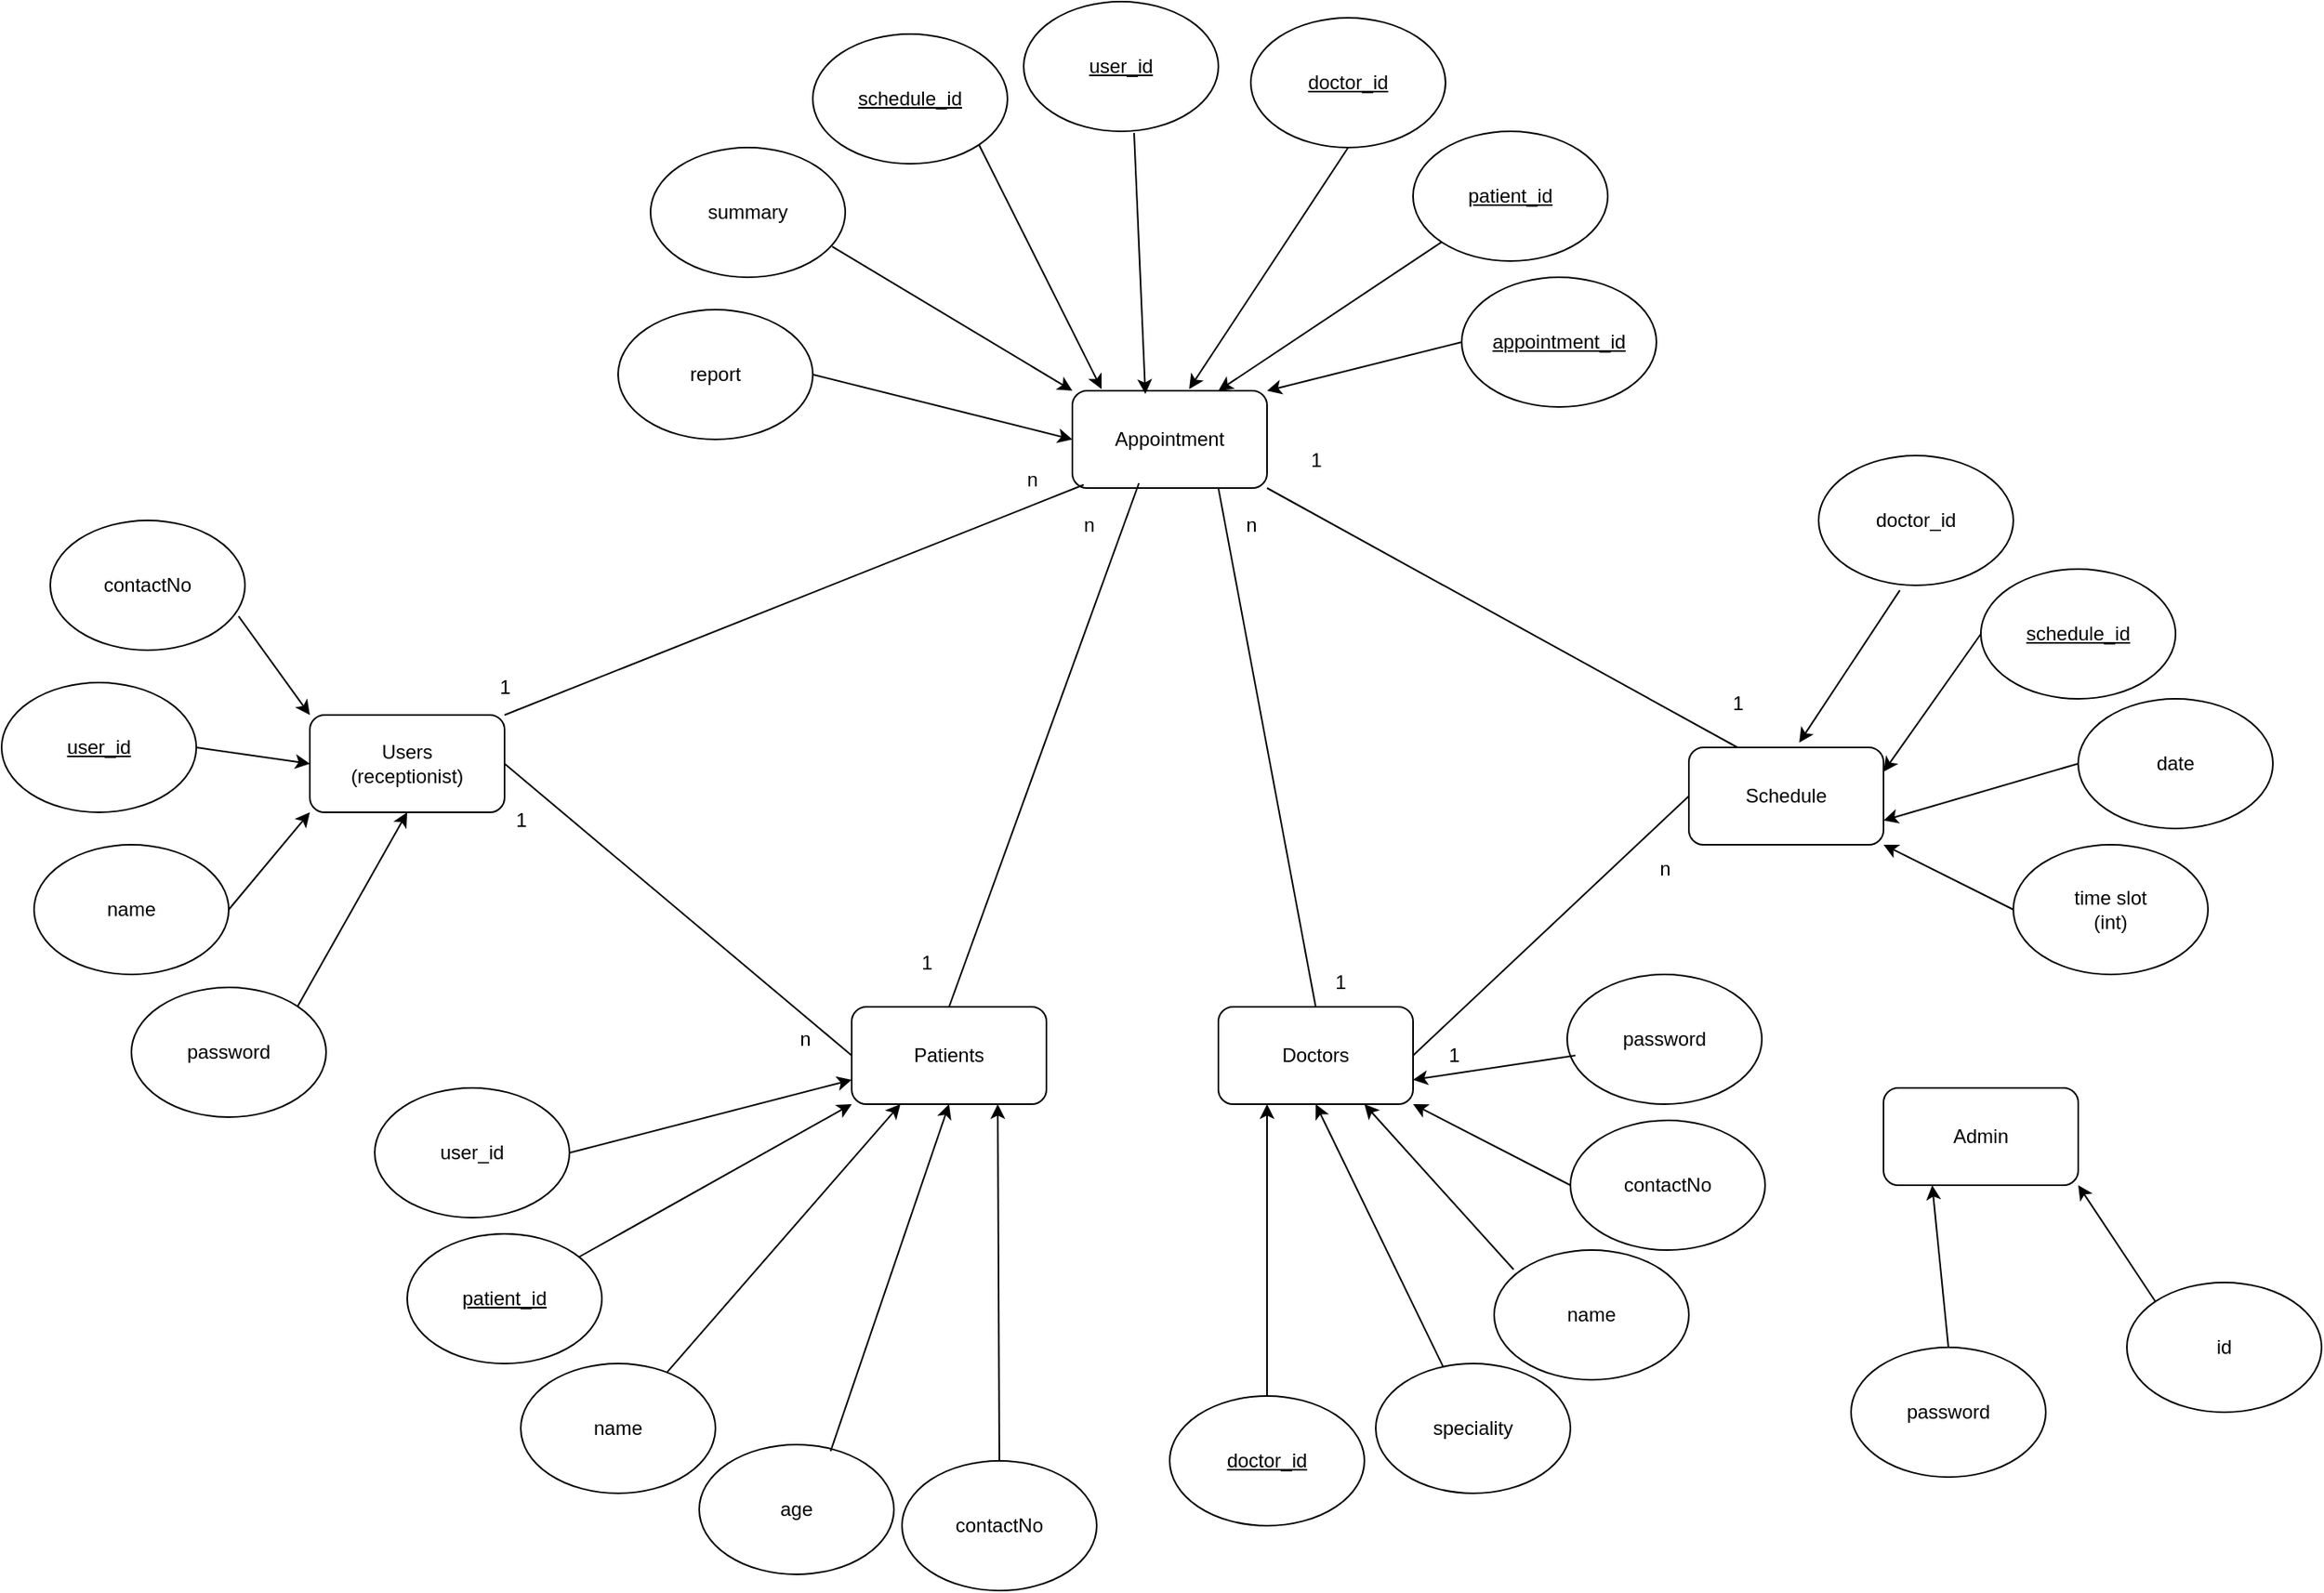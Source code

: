 <mxfile version="24.7.7">
  <diagram name="Page-1" id="tX0GcUoLAsVhllJjicZS">
    <mxGraphModel dx="2261" dy="799" grid="1" gridSize="10" guides="1" tooltips="1" connect="1" arrows="1" fold="1" page="1" pageScale="1" pageWidth="827" pageHeight="1169" math="0" shadow="0">
      <root>
        <mxCell id="0" />
        <mxCell id="1" parent="0" />
        <mxCell id="98bV3qOC04BYmBuGV0b9-18" value="Appointment" style="rounded=1;whiteSpace=wrap;html=1;" vertex="1" parent="1">
          <mxGeometry x="400" y="400" width="120" height="60" as="geometry" />
        </mxCell>
        <mxCell id="98bV3qOC04BYmBuGV0b9-19" value="&lt;u&gt;user_id&lt;/u&gt;" style="ellipse;whiteSpace=wrap;html=1;" vertex="1" parent="1">
          <mxGeometry x="370" y="160" width="120" height="80" as="geometry" />
        </mxCell>
        <mxCell id="98bV3qOC04BYmBuGV0b9-20" value="&lt;u&gt;patient_id&lt;/u&gt;" style="ellipse;whiteSpace=wrap;html=1;" vertex="1" parent="1">
          <mxGeometry x="610" y="240" width="120" height="80" as="geometry" />
        </mxCell>
        <mxCell id="98bV3qOC04BYmBuGV0b9-21" value="&lt;u&gt;doctor_id&lt;/u&gt;" style="ellipse;whiteSpace=wrap;html=1;" vertex="1" parent="1">
          <mxGeometry x="510" y="170" width="120" height="80" as="geometry" />
        </mxCell>
        <mxCell id="98bV3qOC04BYmBuGV0b9-24" value="&lt;u&gt;appointment_id&lt;/u&gt;" style="ellipse;whiteSpace=wrap;html=1;" vertex="1" parent="1">
          <mxGeometry x="640" y="330" width="120" height="80" as="geometry" />
        </mxCell>
        <mxCell id="98bV3qOC04BYmBuGV0b9-28" value="" style="endArrow=classic;html=1;rounded=0;exitX=0.567;exitY=1.013;exitDx=0;exitDy=0;exitPerimeter=0;entryX=0.375;entryY=0.033;entryDx=0;entryDy=0;entryPerimeter=0;" edge="1" parent="1" source="98bV3qOC04BYmBuGV0b9-19" target="98bV3qOC04BYmBuGV0b9-18">
          <mxGeometry width="50" height="50" relative="1" as="geometry">
            <mxPoint x="410" y="340" as="sourcePoint" />
            <mxPoint x="460" y="290" as="targetPoint" />
          </mxGeometry>
        </mxCell>
        <mxCell id="98bV3qOC04BYmBuGV0b9-29" value="" style="endArrow=classic;html=1;rounded=0;exitX=0.5;exitY=1;exitDx=0;exitDy=0;entryX=0.6;entryY=-0.017;entryDx=0;entryDy=0;entryPerimeter=0;" edge="1" parent="1" source="98bV3qOC04BYmBuGV0b9-21" target="98bV3qOC04BYmBuGV0b9-18">
          <mxGeometry width="50" height="50" relative="1" as="geometry">
            <mxPoint x="420" y="350" as="sourcePoint" />
            <mxPoint x="470" y="300" as="targetPoint" />
          </mxGeometry>
        </mxCell>
        <mxCell id="98bV3qOC04BYmBuGV0b9-30" value="" style="endArrow=classic;html=1;rounded=0;exitX=0;exitY=1;exitDx=0;exitDy=0;entryX=0.75;entryY=0;entryDx=0;entryDy=0;" edge="1" parent="1" source="98bV3qOC04BYmBuGV0b9-20" target="98bV3qOC04BYmBuGV0b9-18">
          <mxGeometry width="50" height="50" relative="1" as="geometry">
            <mxPoint x="430" y="360" as="sourcePoint" />
            <mxPoint x="480" y="310" as="targetPoint" />
          </mxGeometry>
        </mxCell>
        <mxCell id="98bV3qOC04BYmBuGV0b9-31" value="" style="endArrow=classic;html=1;rounded=0;entryX=1;entryY=0;entryDx=0;entryDy=0;exitX=0;exitY=0.5;exitDx=0;exitDy=0;" edge="1" parent="1" source="98bV3qOC04BYmBuGV0b9-24" target="98bV3qOC04BYmBuGV0b9-18">
          <mxGeometry width="50" height="50" relative="1" as="geometry">
            <mxPoint x="440" y="370" as="sourcePoint" />
            <mxPoint x="490" y="320" as="targetPoint" />
          </mxGeometry>
        </mxCell>
        <mxCell id="98bV3qOC04BYmBuGV0b9-32" value="Users&lt;div&gt;(receptionist)&lt;/div&gt;" style="rounded=1;whiteSpace=wrap;html=1;" vertex="1" parent="1">
          <mxGeometry x="-70" y="600" width="120" height="60" as="geometry" />
        </mxCell>
        <mxCell id="98bV3qOC04BYmBuGV0b9-33" value="Patients" style="rounded=1;whiteSpace=wrap;html=1;" vertex="1" parent="1">
          <mxGeometry x="264" y="780" width="120" height="60" as="geometry" />
        </mxCell>
        <mxCell id="98bV3qOC04BYmBuGV0b9-34" value="Doctors" style="rounded=1;whiteSpace=wrap;html=1;" vertex="1" parent="1">
          <mxGeometry x="490" y="780" width="120" height="60" as="geometry" />
        </mxCell>
        <mxCell id="98bV3qOC04BYmBuGV0b9-39" value="Schedule" style="rounded=1;whiteSpace=wrap;html=1;" vertex="1" parent="1">
          <mxGeometry x="780" y="620" width="120" height="60" as="geometry" />
        </mxCell>
        <mxCell id="98bV3qOC04BYmBuGV0b9-41" value="&lt;u&gt;schedule_id&lt;/u&gt;" style="ellipse;whiteSpace=wrap;html=1;" vertex="1" parent="1">
          <mxGeometry x="960" y="510" width="120" height="80" as="geometry" />
        </mxCell>
        <mxCell id="98bV3qOC04BYmBuGV0b9-42" value="" style="endArrow=classic;html=1;rounded=0;exitX=0;exitY=0.5;exitDx=0;exitDy=0;entryX=1;entryY=0.25;entryDx=0;entryDy=0;" edge="1" parent="1" source="98bV3qOC04BYmBuGV0b9-41" target="98bV3qOC04BYmBuGV0b9-39">
          <mxGeometry width="50" height="50" relative="1" as="geometry">
            <mxPoint x="510" y="540" as="sourcePoint" />
            <mxPoint x="560" y="490" as="targetPoint" />
          </mxGeometry>
        </mxCell>
        <mxCell id="98bV3qOC04BYmBuGV0b9-43" value="&lt;div&gt;time slot&lt;/div&gt;(int)" style="ellipse;whiteSpace=wrap;html=1;" vertex="1" parent="1">
          <mxGeometry x="980" y="680" width="120" height="80" as="geometry" />
        </mxCell>
        <mxCell id="98bV3qOC04BYmBuGV0b9-44" value="date" style="ellipse;whiteSpace=wrap;html=1;" vertex="1" parent="1">
          <mxGeometry x="1020" y="590" width="120" height="80" as="geometry" />
        </mxCell>
        <mxCell id="98bV3qOC04BYmBuGV0b9-45" value="" style="endArrow=classic;html=1;rounded=0;exitX=0;exitY=0.5;exitDx=0;exitDy=0;entryX=1;entryY=0.75;entryDx=0;entryDy=0;" edge="1" parent="1" source="98bV3qOC04BYmBuGV0b9-44" target="98bV3qOC04BYmBuGV0b9-39">
          <mxGeometry width="50" height="50" relative="1" as="geometry">
            <mxPoint x="604" y="900" as="sourcePoint" />
            <mxPoint x="614" y="980" as="targetPoint" />
          </mxGeometry>
        </mxCell>
        <mxCell id="98bV3qOC04BYmBuGV0b9-46" value="" style="endArrow=classic;html=1;rounded=0;exitX=0;exitY=0.5;exitDx=0;exitDy=0;entryX=1;entryY=1;entryDx=0;entryDy=0;" edge="1" parent="1" source="98bV3qOC04BYmBuGV0b9-43" target="98bV3qOC04BYmBuGV0b9-39">
          <mxGeometry width="50" height="50" relative="1" as="geometry">
            <mxPoint x="614" y="910" as="sourcePoint" />
            <mxPoint x="584" y="680" as="targetPoint" />
          </mxGeometry>
        </mxCell>
        <mxCell id="98bV3qOC04BYmBuGV0b9-47" value="&lt;u&gt;schedule_id&lt;/u&gt;" style="ellipse;whiteSpace=wrap;html=1;" vertex="1" parent="1">
          <mxGeometry x="240" y="180" width="120" height="80" as="geometry" />
        </mxCell>
        <mxCell id="98bV3qOC04BYmBuGV0b9-48" value="" style="endArrow=classic;html=1;rounded=0;exitX=1;exitY=1;exitDx=0;exitDy=0;entryX=0.15;entryY=-0.017;entryDx=0;entryDy=0;entryPerimeter=0;" edge="1" parent="1" source="98bV3qOC04BYmBuGV0b9-47" target="98bV3qOC04BYmBuGV0b9-18">
          <mxGeometry width="50" height="50" relative="1" as="geometry">
            <mxPoint x="390" y="460" as="sourcePoint" />
            <mxPoint x="440" y="410" as="targetPoint" />
          </mxGeometry>
        </mxCell>
        <mxCell id="98bV3qOC04BYmBuGV0b9-49" value="" style="endArrow=none;html=1;rounded=0;exitX=1;exitY=0;exitDx=0;exitDy=0;entryX=0.058;entryY=0.967;entryDx=0;entryDy=0;entryPerimeter=0;" edge="1" parent="1" source="98bV3qOC04BYmBuGV0b9-32" target="98bV3qOC04BYmBuGV0b9-18">
          <mxGeometry width="50" height="50" relative="1" as="geometry">
            <mxPoint x="390" y="580" as="sourcePoint" />
            <mxPoint x="440" y="530" as="targetPoint" />
          </mxGeometry>
        </mxCell>
        <mxCell id="98bV3qOC04BYmBuGV0b9-50" value="" style="endArrow=none;html=1;rounded=0;exitX=0.5;exitY=0;exitDx=0;exitDy=0;entryX=0.342;entryY=0.95;entryDx=0;entryDy=0;entryPerimeter=0;" edge="1" parent="1" source="98bV3qOC04BYmBuGV0b9-33" target="98bV3qOC04BYmBuGV0b9-18">
          <mxGeometry width="50" height="50" relative="1" as="geometry">
            <mxPoint x="390" y="580" as="sourcePoint" />
            <mxPoint x="440" y="530" as="targetPoint" />
          </mxGeometry>
        </mxCell>
        <mxCell id="98bV3qOC04BYmBuGV0b9-51" value="" style="endArrow=none;html=1;rounded=0;exitX=0.25;exitY=0;exitDx=0;exitDy=0;entryX=1;entryY=1;entryDx=0;entryDy=0;" edge="1" parent="1" source="98bV3qOC04BYmBuGV0b9-39" target="98bV3qOC04BYmBuGV0b9-18">
          <mxGeometry width="50" height="50" relative="1" as="geometry">
            <mxPoint x="390" y="580" as="sourcePoint" />
            <mxPoint x="440" y="530" as="targetPoint" />
          </mxGeometry>
        </mxCell>
        <mxCell id="98bV3qOC04BYmBuGV0b9-52" value="" style="endArrow=none;html=1;rounded=0;exitX=0.5;exitY=0;exitDx=0;exitDy=0;entryX=0.75;entryY=1;entryDx=0;entryDy=0;" edge="1" parent="1" source="98bV3qOC04BYmBuGV0b9-34" target="98bV3qOC04BYmBuGV0b9-18">
          <mxGeometry width="50" height="50" relative="1" as="geometry">
            <mxPoint x="390" y="580" as="sourcePoint" />
            <mxPoint x="440" y="530" as="targetPoint" />
          </mxGeometry>
        </mxCell>
        <mxCell id="98bV3qOC04BYmBuGV0b9-54" value="doctor_id" style="ellipse;whiteSpace=wrap;html=1;" vertex="1" parent="1">
          <mxGeometry x="860" y="440" width="120" height="80" as="geometry" />
        </mxCell>
        <mxCell id="98bV3qOC04BYmBuGV0b9-55" value="" style="endArrow=classic;html=1;rounded=0;exitX=0.417;exitY=1.038;exitDx=0;exitDy=0;entryX=0.567;entryY=-0.05;entryDx=0;entryDy=0;exitPerimeter=0;entryPerimeter=0;" edge="1" parent="1" source="98bV3qOC04BYmBuGV0b9-54" target="98bV3qOC04BYmBuGV0b9-39">
          <mxGeometry width="50" height="50" relative="1" as="geometry">
            <mxPoint x="510" y="560" as="sourcePoint" />
            <mxPoint x="560" y="510" as="targetPoint" />
          </mxGeometry>
        </mxCell>
        <mxCell id="98bV3qOC04BYmBuGV0b9-56" value="" style="endArrow=none;html=1;rounded=0;exitX=1;exitY=0.5;exitDx=0;exitDy=0;entryX=0;entryY=0.5;entryDx=0;entryDy=0;" edge="1" parent="1" source="98bV3qOC04BYmBuGV0b9-34" target="98bV3qOC04BYmBuGV0b9-39">
          <mxGeometry width="50" height="50" relative="1" as="geometry">
            <mxPoint x="730" y="580" as="sourcePoint" />
            <mxPoint x="780" y="530" as="targetPoint" />
          </mxGeometry>
        </mxCell>
        <mxCell id="98bV3qOC04BYmBuGV0b9-57" value="Admin" style="rounded=1;whiteSpace=wrap;html=1;" vertex="1" parent="1">
          <mxGeometry x="900" y="830" width="120" height="60" as="geometry" />
        </mxCell>
        <mxCell id="98bV3qOC04BYmBuGV0b9-63" value="summary" style="ellipse;whiteSpace=wrap;html=1;" vertex="1" parent="1">
          <mxGeometry x="140" y="250" width="120" height="80" as="geometry" />
        </mxCell>
        <mxCell id="98bV3qOC04BYmBuGV0b9-64" value="" style="endArrow=classic;html=1;rounded=0;exitX=0.933;exitY=0.763;exitDx=0;exitDy=0;exitPerimeter=0;entryX=0;entryY=0;entryDx=0;entryDy=0;" edge="1" parent="1" source="98bV3qOC04BYmBuGV0b9-63" target="98bV3qOC04BYmBuGV0b9-18">
          <mxGeometry width="50" height="50" relative="1" as="geometry">
            <mxPoint x="710" y="530" as="sourcePoint" />
            <mxPoint x="390" y="400" as="targetPoint" />
          </mxGeometry>
        </mxCell>
        <mxCell id="98bV3qOC04BYmBuGV0b9-65" value="report" style="ellipse;whiteSpace=wrap;html=1;" vertex="1" parent="1">
          <mxGeometry x="120" y="350" width="120" height="80" as="geometry" />
        </mxCell>
        <mxCell id="98bV3qOC04BYmBuGV0b9-66" value="" style="endArrow=classic;html=1;rounded=0;exitX=1;exitY=0.5;exitDx=0;exitDy=0;entryX=0;entryY=0.5;entryDx=0;entryDy=0;" edge="1" parent="1" source="98bV3qOC04BYmBuGV0b9-65" target="98bV3qOC04BYmBuGV0b9-18">
          <mxGeometry width="50" height="50" relative="1" as="geometry">
            <mxPoint x="710" y="530" as="sourcePoint" />
            <mxPoint x="760" y="480" as="targetPoint" />
          </mxGeometry>
        </mxCell>
        <mxCell id="98bV3qOC04BYmBuGV0b9-67" value="" style="endArrow=none;html=1;rounded=0;exitX=1;exitY=0.5;exitDx=0;exitDy=0;entryX=0;entryY=0.5;entryDx=0;entryDy=0;" edge="1" parent="1" source="98bV3qOC04BYmBuGV0b9-32" target="98bV3qOC04BYmBuGV0b9-33">
          <mxGeometry width="50" height="50" relative="1" as="geometry">
            <mxPoint x="570" y="570" as="sourcePoint" />
            <mxPoint x="620" y="520" as="targetPoint" />
          </mxGeometry>
        </mxCell>
        <mxCell id="98bV3qOC04BYmBuGV0b9-79" value="&lt;u&gt;user_id&lt;/u&gt;" style="ellipse;whiteSpace=wrap;html=1;" vertex="1" parent="1">
          <mxGeometry x="-260" y="580" width="120" height="80" as="geometry" />
        </mxCell>
        <mxCell id="98bV3qOC04BYmBuGV0b9-80" value="name" style="ellipse;whiteSpace=wrap;html=1;" vertex="1" parent="1">
          <mxGeometry x="-240" y="680" width="120" height="80" as="geometry" />
        </mxCell>
        <mxCell id="98bV3qOC04BYmBuGV0b9-82" value="" style="endArrow=classic;html=1;rounded=0;exitX=1;exitY=0.5;exitDx=0;exitDy=0;entryX=0;entryY=0.5;entryDx=0;entryDy=0;" edge="1" parent="1" source="98bV3qOC04BYmBuGV0b9-79" target="98bV3qOC04BYmBuGV0b9-32">
          <mxGeometry width="50" height="50" relative="1" as="geometry">
            <mxPoint x="310" y="640" as="sourcePoint" />
            <mxPoint x="360" y="590" as="targetPoint" />
          </mxGeometry>
        </mxCell>
        <mxCell id="98bV3qOC04BYmBuGV0b9-83" value="" style="endArrow=classic;html=1;rounded=0;exitX=1;exitY=0.5;exitDx=0;exitDy=0;entryX=0;entryY=1;entryDx=0;entryDy=0;" edge="1" parent="1" source="98bV3qOC04BYmBuGV0b9-80" target="98bV3qOC04BYmBuGV0b9-32">
          <mxGeometry width="50" height="50" relative="1" as="geometry">
            <mxPoint x="310" y="640" as="sourcePoint" />
            <mxPoint x="360" y="590" as="targetPoint" />
          </mxGeometry>
        </mxCell>
        <mxCell id="98bV3qOC04BYmBuGV0b9-84" value="&lt;u&gt;patient_id&lt;/u&gt;" style="ellipse;whiteSpace=wrap;html=1;" vertex="1" parent="1">
          <mxGeometry x="-10" y="920" width="120" height="80" as="geometry" />
        </mxCell>
        <mxCell id="98bV3qOC04BYmBuGV0b9-85" value="name" style="ellipse;whiteSpace=wrap;html=1;" vertex="1" parent="1">
          <mxGeometry x="60" y="1000" width="120" height="80" as="geometry" />
        </mxCell>
        <mxCell id="98bV3qOC04BYmBuGV0b9-86" value="&lt;div&gt;&lt;span style=&quot;background-color: initial;&quot;&gt;contactNo&lt;/span&gt;&lt;br&gt;&lt;/div&gt;" style="ellipse;whiteSpace=wrap;html=1;" vertex="1" parent="1">
          <mxGeometry x="295" y="1060" width="120" height="80" as="geometry" />
        </mxCell>
        <mxCell id="98bV3qOC04BYmBuGV0b9-87" value="" style="endArrow=classic;html=1;rounded=0;entryX=0;entryY=1;entryDx=0;entryDy=0;" edge="1" parent="1" source="98bV3qOC04BYmBuGV0b9-84" target="98bV3qOC04BYmBuGV0b9-33">
          <mxGeometry width="50" height="50" relative="1" as="geometry">
            <mxPoint x="394" y="820" as="sourcePoint" />
            <mxPoint x="444" y="770" as="targetPoint" />
          </mxGeometry>
        </mxCell>
        <mxCell id="98bV3qOC04BYmBuGV0b9-88" value="" style="endArrow=classic;html=1;rounded=0;exitX=0.5;exitY=0;exitDx=0;exitDy=0;entryX=0.75;entryY=1;entryDx=0;entryDy=0;" edge="1" parent="1" source="98bV3qOC04BYmBuGV0b9-86" target="98bV3qOC04BYmBuGV0b9-33">
          <mxGeometry width="50" height="50" relative="1" as="geometry">
            <mxPoint x="394" y="820" as="sourcePoint" />
            <mxPoint x="444" y="770" as="targetPoint" />
          </mxGeometry>
        </mxCell>
        <mxCell id="98bV3qOC04BYmBuGV0b9-89" value="" style="endArrow=classic;html=1;rounded=0;entryX=0.25;entryY=1;entryDx=0;entryDy=0;" edge="1" parent="1" source="98bV3qOC04BYmBuGV0b9-85" target="98bV3qOC04BYmBuGV0b9-33">
          <mxGeometry width="50" height="50" relative="1" as="geometry">
            <mxPoint x="394" y="820" as="sourcePoint" />
            <mxPoint x="444" y="770" as="targetPoint" />
          </mxGeometry>
        </mxCell>
        <mxCell id="98bV3qOC04BYmBuGV0b9-91" value="&lt;u&gt;doctor_id&lt;/u&gt;" style="ellipse;whiteSpace=wrap;html=1;" vertex="1" parent="1">
          <mxGeometry x="460" y="1020" width="120" height="80" as="geometry" />
        </mxCell>
        <mxCell id="98bV3qOC04BYmBuGV0b9-92" value="name" style="ellipse;whiteSpace=wrap;html=1;" vertex="1" parent="1">
          <mxGeometry x="660" y="930" width="120" height="80" as="geometry" />
        </mxCell>
        <mxCell id="98bV3qOC04BYmBuGV0b9-93" value="contactNo" style="ellipse;whiteSpace=wrap;html=1;" vertex="1" parent="1">
          <mxGeometry x="707" y="850" width="120" height="80" as="geometry" />
        </mxCell>
        <mxCell id="98bV3qOC04BYmBuGV0b9-94" value="" style="endArrow=classic;html=1;rounded=0;exitX=0.5;exitY=0;exitDx=0;exitDy=0;entryX=0.25;entryY=1;entryDx=0;entryDy=0;" edge="1" parent="1" source="98bV3qOC04BYmBuGV0b9-91" target="98bV3qOC04BYmBuGV0b9-34">
          <mxGeometry width="50" height="50" relative="1" as="geometry">
            <mxPoint x="460" y="820" as="sourcePoint" />
            <mxPoint x="510" y="770" as="targetPoint" />
          </mxGeometry>
        </mxCell>
        <mxCell id="98bV3qOC04BYmBuGV0b9-95" value="" style="endArrow=classic;html=1;rounded=0;exitX=0.1;exitY=0.15;exitDx=0;exitDy=0;exitPerimeter=0;entryX=0.75;entryY=1;entryDx=0;entryDy=0;" edge="1" parent="1" source="98bV3qOC04BYmBuGV0b9-92" target="98bV3qOC04BYmBuGV0b9-34">
          <mxGeometry width="50" height="50" relative="1" as="geometry">
            <mxPoint x="460" y="820" as="sourcePoint" />
            <mxPoint x="510" y="770" as="targetPoint" />
          </mxGeometry>
        </mxCell>
        <mxCell id="98bV3qOC04BYmBuGV0b9-96" value="" style="endArrow=classic;html=1;rounded=0;exitX=0;exitY=0.5;exitDx=0;exitDy=0;entryX=1;entryY=1;entryDx=0;entryDy=0;" edge="1" parent="1" source="98bV3qOC04BYmBuGV0b9-93" target="98bV3qOC04BYmBuGV0b9-34">
          <mxGeometry width="50" height="50" relative="1" as="geometry">
            <mxPoint x="460" y="820" as="sourcePoint" />
            <mxPoint x="510" y="770" as="targetPoint" />
          </mxGeometry>
        </mxCell>
        <mxCell id="98bV3qOC04BYmBuGV0b9-103" value="1" style="text;html=1;align=center;verticalAlign=middle;resizable=0;points=[];autosize=1;strokeColor=none;fillColor=none;" vertex="1" parent="1">
          <mxGeometry x="35" y="568" width="30" height="30" as="geometry" />
        </mxCell>
        <mxCell id="98bV3qOC04BYmBuGV0b9-104" value="n" style="text;html=1;align=center;verticalAlign=middle;resizable=0;points=[];autosize=1;strokeColor=none;fillColor=none;" vertex="1" parent="1">
          <mxGeometry x="360" y="440" width="30" height="30" as="geometry" />
        </mxCell>
        <mxCell id="98bV3qOC04BYmBuGV0b9-105" value="1" style="text;html=1;align=center;verticalAlign=middle;resizable=0;points=[];autosize=1;strokeColor=none;fillColor=none;" vertex="1" parent="1">
          <mxGeometry x="45" y="650" width="30" height="30" as="geometry" />
        </mxCell>
        <mxCell id="98bV3qOC04BYmBuGV0b9-106" value="n" style="text;html=1;align=center;verticalAlign=middle;resizable=0;points=[];autosize=1;strokeColor=none;fillColor=none;" vertex="1" parent="1">
          <mxGeometry x="220" y="785" width="30" height="30" as="geometry" />
        </mxCell>
        <mxCell id="98bV3qOC04BYmBuGV0b9-107" value="1" style="text;html=1;align=center;verticalAlign=middle;resizable=0;points=[];autosize=1;strokeColor=none;fillColor=none;" vertex="1" parent="1">
          <mxGeometry x="295" y="738" width="30" height="30" as="geometry" />
        </mxCell>
        <mxCell id="98bV3qOC04BYmBuGV0b9-108" value="n" style="text;html=1;align=center;verticalAlign=middle;resizable=0;points=[];autosize=1;strokeColor=none;fillColor=none;" vertex="1" parent="1">
          <mxGeometry x="395" y="468" width="30" height="30" as="geometry" />
        </mxCell>
        <mxCell id="98bV3qOC04BYmBuGV0b9-109" value="1" style="text;html=1;align=center;verticalAlign=middle;resizable=0;points=[];autosize=1;strokeColor=none;fillColor=none;" vertex="1" parent="1">
          <mxGeometry x="550" y="750" width="30" height="30" as="geometry" />
        </mxCell>
        <mxCell id="98bV3qOC04BYmBuGV0b9-110" value="n" style="text;html=1;align=center;verticalAlign=middle;resizable=0;points=[];autosize=1;strokeColor=none;fillColor=none;" vertex="1" parent="1">
          <mxGeometry x="495" y="468" width="30" height="30" as="geometry" />
        </mxCell>
        <mxCell id="98bV3qOC04BYmBuGV0b9-111" value="1" style="text;html=1;align=center;verticalAlign=middle;resizable=0;points=[];autosize=1;strokeColor=none;fillColor=none;" vertex="1" parent="1">
          <mxGeometry x="795" y="578" width="30" height="30" as="geometry" />
        </mxCell>
        <mxCell id="98bV3qOC04BYmBuGV0b9-112" value="1" style="text;html=1;align=center;verticalAlign=middle;resizable=0;points=[];autosize=1;strokeColor=none;fillColor=none;" vertex="1" parent="1">
          <mxGeometry x="535" y="428" width="30" height="30" as="geometry" />
        </mxCell>
        <mxCell id="98bV3qOC04BYmBuGV0b9-113" value="1" style="text;html=1;align=center;verticalAlign=middle;resizable=0;points=[];autosize=1;strokeColor=none;fillColor=none;" vertex="1" parent="1">
          <mxGeometry x="620" y="795" width="30" height="30" as="geometry" />
        </mxCell>
        <mxCell id="98bV3qOC04BYmBuGV0b9-114" value="n" style="text;html=1;align=center;verticalAlign=middle;resizable=0;points=[];autosize=1;strokeColor=none;fillColor=none;" vertex="1" parent="1">
          <mxGeometry x="750" y="680" width="30" height="30" as="geometry" />
        </mxCell>
        <mxCell id="98bV3qOC04BYmBuGV0b9-116" value="speciality" style="ellipse;whiteSpace=wrap;html=1;" vertex="1" parent="1">
          <mxGeometry x="587" y="1000" width="120" height="80" as="geometry" />
        </mxCell>
        <mxCell id="98bV3qOC04BYmBuGV0b9-117" value="" style="endArrow=classic;html=1;rounded=0;entryX=0.5;entryY=1;entryDx=0;entryDy=0;" edge="1" parent="1" source="98bV3qOC04BYmBuGV0b9-116" target="98bV3qOC04BYmBuGV0b9-34">
          <mxGeometry width="50" height="50" relative="1" as="geometry">
            <mxPoint x="390" y="1050" as="sourcePoint" />
            <mxPoint x="440" y="1000" as="targetPoint" />
          </mxGeometry>
        </mxCell>
        <mxCell id="98bV3qOC04BYmBuGV0b9-118" value="age" style="ellipse;whiteSpace=wrap;html=1;" vertex="1" parent="1">
          <mxGeometry x="170" y="1050" width="120" height="80" as="geometry" />
        </mxCell>
        <mxCell id="98bV3qOC04BYmBuGV0b9-119" value="" style="endArrow=classic;html=1;rounded=0;exitX=0.675;exitY=0.05;exitDx=0;exitDy=0;exitPerimeter=0;entryX=0.5;entryY=1;entryDx=0;entryDy=0;" edge="1" parent="1" source="98bV3qOC04BYmBuGV0b9-118" target="98bV3qOC04BYmBuGV0b9-33">
          <mxGeometry width="50" height="50" relative="1" as="geometry">
            <mxPoint x="390" y="880" as="sourcePoint" />
            <mxPoint x="440" y="830" as="targetPoint" />
          </mxGeometry>
        </mxCell>
        <mxCell id="98bV3qOC04BYmBuGV0b9-120" value="password" style="ellipse;whiteSpace=wrap;html=1;" vertex="1" parent="1">
          <mxGeometry x="-180" y="768" width="120" height="80" as="geometry" />
        </mxCell>
        <mxCell id="98bV3qOC04BYmBuGV0b9-121" value="" style="endArrow=classic;html=1;rounded=0;exitX=1;exitY=0;exitDx=0;exitDy=0;entryX=0.5;entryY=1;entryDx=0;entryDy=0;" edge="1" parent="1" source="98bV3qOC04BYmBuGV0b9-120" target="98bV3qOC04BYmBuGV0b9-32">
          <mxGeometry width="50" height="50" relative="1" as="geometry">
            <mxPoint x="390" y="750" as="sourcePoint" />
            <mxPoint x="440" y="700" as="targetPoint" />
          </mxGeometry>
        </mxCell>
        <mxCell id="98bV3qOC04BYmBuGV0b9-122" value="password" style="ellipse;whiteSpace=wrap;html=1;" vertex="1" parent="1">
          <mxGeometry x="880" y="990" width="120" height="80" as="geometry" />
        </mxCell>
        <mxCell id="98bV3qOC04BYmBuGV0b9-123" value="" style="endArrow=classic;html=1;rounded=0;exitX=0.5;exitY=0;exitDx=0;exitDy=0;entryX=0.25;entryY=1;entryDx=0;entryDy=0;" edge="1" parent="1" source="98bV3qOC04BYmBuGV0b9-122" target="98bV3qOC04BYmBuGV0b9-57">
          <mxGeometry width="50" height="50" relative="1" as="geometry">
            <mxPoint x="390" y="750" as="sourcePoint" />
            <mxPoint x="440" y="700" as="targetPoint" />
          </mxGeometry>
        </mxCell>
        <mxCell id="98bV3qOC04BYmBuGV0b9-124" value="id" style="ellipse;whiteSpace=wrap;html=1;" vertex="1" parent="1">
          <mxGeometry x="1050" y="950" width="120" height="80" as="geometry" />
        </mxCell>
        <mxCell id="98bV3qOC04BYmBuGV0b9-125" value="" style="endArrow=classic;html=1;rounded=0;exitX=0;exitY=0;exitDx=0;exitDy=0;entryX=1;entryY=1;entryDx=0;entryDy=0;" edge="1" parent="1" source="98bV3qOC04BYmBuGV0b9-124" target="98bV3qOC04BYmBuGV0b9-57">
          <mxGeometry width="50" height="50" relative="1" as="geometry">
            <mxPoint x="1020" y="750" as="sourcePoint" />
            <mxPoint x="1070" y="700" as="targetPoint" />
          </mxGeometry>
        </mxCell>
        <mxCell id="98bV3qOC04BYmBuGV0b9-126" value="password" style="ellipse;whiteSpace=wrap;html=1;" vertex="1" parent="1">
          <mxGeometry x="705" y="760" width="120" height="80" as="geometry" />
        </mxCell>
        <mxCell id="98bV3qOC04BYmBuGV0b9-127" value="" style="endArrow=classic;html=1;rounded=0;entryX=1;entryY=0.75;entryDx=0;entryDy=0;exitX=0.042;exitY=0.625;exitDx=0;exitDy=0;exitPerimeter=0;" edge="1" parent="1" source="98bV3qOC04BYmBuGV0b9-126" target="98bV3qOC04BYmBuGV0b9-34">
          <mxGeometry width="50" height="50" relative="1" as="geometry">
            <mxPoint x="460" y="790" as="sourcePoint" />
            <mxPoint x="510" y="740" as="targetPoint" />
          </mxGeometry>
        </mxCell>
        <mxCell id="98bV3qOC04BYmBuGV0b9-130" value="user_id" style="ellipse;whiteSpace=wrap;html=1;" vertex="1" parent="1">
          <mxGeometry x="-30" y="830" width="120" height="80" as="geometry" />
        </mxCell>
        <mxCell id="98bV3qOC04BYmBuGV0b9-131" value="" style="endArrow=classic;html=1;rounded=0;exitX=1;exitY=0.5;exitDx=0;exitDy=0;entryX=0;entryY=0.75;entryDx=0;entryDy=0;" edge="1" parent="1" source="98bV3qOC04BYmBuGV0b9-130" target="98bV3qOC04BYmBuGV0b9-33">
          <mxGeometry width="50" height="50" relative="1" as="geometry">
            <mxPoint x="440" y="940" as="sourcePoint" />
            <mxPoint x="490" y="890" as="targetPoint" />
          </mxGeometry>
        </mxCell>
        <mxCell id="98bV3qOC04BYmBuGV0b9-132" value="&lt;div&gt;&lt;span style=&quot;background-color: initial;&quot;&gt;contactNo&lt;/span&gt;&lt;br&gt;&lt;/div&gt;" style="ellipse;whiteSpace=wrap;html=1;" vertex="1" parent="1">
          <mxGeometry x="-230" y="480" width="120" height="80" as="geometry" />
        </mxCell>
        <mxCell id="98bV3qOC04BYmBuGV0b9-133" value="" style="endArrow=classic;html=1;rounded=0;exitX=0.967;exitY=0.738;exitDx=0;exitDy=0;exitPerimeter=0;entryX=0;entryY=0;entryDx=0;entryDy=0;" edge="1" parent="1" source="98bV3qOC04BYmBuGV0b9-132" target="98bV3qOC04BYmBuGV0b9-32">
          <mxGeometry width="50" height="50" relative="1" as="geometry">
            <mxPoint x="430" y="780" as="sourcePoint" />
            <mxPoint x="480" y="730" as="targetPoint" />
          </mxGeometry>
        </mxCell>
      </root>
    </mxGraphModel>
  </diagram>
</mxfile>
